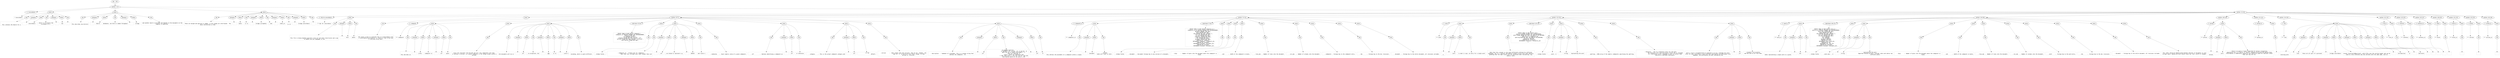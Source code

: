 digraph lpegNode {

node [fontname=Helvetica]
edge [style=dashed]

doc_0 [label="doc - 236"]


doc_0 -> { section_1}
{rank=same; section_1}

section_1 [label="section: 1-14"]


// END RANK doc_0

section_1 -> { header_2 prose_3 prose_4 prose_5 section_6}
{rank=same; header_2 prose_3 prose_4 prose_5 section_6}

header_2 [label="1 : Concordance"]

prose_3 [label="prose"]

prose_4 [label="prose"]

prose_5 [label="prose"]

section_6 [label="section: 15-234"]


// END RANK section_1

header_2 -> leaf_7
leaf_7  [color=Gray,shape=rectangle,fontname=Inconsolata,label="* Concordance"]
// END RANK header_2

prose_3 -> { raw_8 prespace_9 bold_10 raw_11 prespace_12 literal_13 raw_14}
{rank=same; raw_8 prespace_9 bold_10 raw_11 prespace_12 literal_13 raw_14}

raw_8 [label="raw"]

prespace_9 [label="prespace"]

bold_10 [label="bold"]

raw_11 [label="raw"]

prespace_12 [label="prespace"]

literal_13 [label="literal"]

raw_14 [label="raw"]


// END RANK prose_3

raw_8 -> leaf_15
leaf_15  [color=Gray,shape=rectangle,fontname=Inconsolata,label="

  This contains the SQLite for a"]
// END RANK raw_8

prespace_9 -> leaf_16
leaf_16  [color=Gray,shape=rectangle,fontname=Inconsolata,label=" "]
// END RANK prespace_9

bold_10 -> leaf_17
leaf_17  [color=Gray,shape=rectangle,fontname=Inconsolata,label="concordance"]
// END RANK bold_10

raw_11 -> leaf_18
leaf_18  [color=Gray,shape=rectangle,fontname=Inconsolata,label=", which is in essence the
co-product of a"]
// END RANK raw_11

prespace_12 -> leaf_19
leaf_19  [color=Gray,shape=rectangle,fontname=Inconsolata,label=" "]
// END RANK prespace_12

literal_13 -> leaf_20
leaf_20  [color=Gray,shape=rectangle,fontname=Inconsolata,label="Doc"]
// END RANK literal_13

raw_14 -> leaf_21
leaf_21  [color=Gray,shape=rectangle,fontname=Inconsolata,label=".
"]
// END RANK raw_14

prose_4 -> { raw_22 prespace_23 literal_24 raw_25 prespace_26 literal_27 raw_28}
{rank=same; raw_22 prespace_23 literal_24 raw_25 prespace_26 literal_27 raw_28}

raw_22 [label="raw"]

prespace_23 [label="prespace"]

literal_24 [label="literal"]

raw_25 [label="raw"]

prespace_26 [label="prespace"]

literal_27 [label="literal"]

raw_28 [label="raw"]


// END RANK prose_4

raw_22 -> leaf_29
leaf_29  [color=Gray,shape=rectangle,fontname=Inconsolata,label="
This describes two distinct"]
// END RANK raw_22

prespace_23 -> leaf_30
leaf_30  [color=Gray,shape=rectangle,fontname=Inconsolata,label=" "]
// END RANK prespace_23

literal_24 -> leaf_31
leaf_31  [color=Gray,shape=rectangle,fontname=Inconsolata,label="SQLite"]
// END RANK literal_24

raw_25 -> leaf_32
leaf_32  [color=Gray,shape=rectangle,fontname=Inconsolata,label=" databases, one held in common throughout"]
// END RANK raw_25

prespace_26 -> leaf_33
leaf_33  [color=Gray,shape=rectangle,fontname=Inconsolata,label=""]
// END RANK prespace_26

literal_27 -> leaf_34
leaf_34  [color=Gray,shape=rectangle,fontname=Inconsolata,label="bridge"]
// END RANK literal_27

raw_28 -> leaf_35
leaf_35  [color=Gray,shape=rectangle,fontname=Inconsolata,label=" and another which is personal and depends on the documents on the
computer in question.
"]
// END RANK raw_28

prose_5 -> { raw_36 prespace_37 literal_38 raw_39 prespace_40 literal_41 raw_42 prespace_43 literal_44 raw_45 prespace_46 literal_47 raw_48}
{rank=same; raw_36 prespace_37 literal_38 raw_39 prespace_40 literal_41 raw_42 prespace_43 literal_44 raw_45 prespace_46 literal_47 raw_48}

raw_36 [label="raw"]

prespace_37 [label="prespace"]

literal_38 [label="literal"]

raw_39 [label="raw"]

prespace_40 [label="prespace"]

literal_41 [label="literal"]

raw_42 [label="raw"]

prespace_43 [label="prespace"]

literal_44 [label="literal"]

raw_45 [label="raw"]

prespace_46 [label="prespace"]

literal_47 [label="literal"]

raw_48 [label="raw"]


// END RANK prose_5

raw_36 -> leaf_49
leaf_49  [color=Gray,shape=rectangle,fontname=Inconsolata,label="
These are merged and queried in common, so the schema are interleaved.  The
basic distinction is that"]
// END RANK raw_36

prespace_37 -> leaf_50
leaf_50  [color=Gray,shape=rectangle,fontname=Inconsolata,label=" "]
// END RANK prespace_37

literal_38 -> leaf_51
leaf_51  [color=Gray,shape=rectangle,fontname=Inconsolata,label="table"]
// END RANK literal_38

raw_39 -> leaf_52
leaf_52  [color=Gray,shape=rectangle,fontname=Inconsolata,label=" is in"]
// END RANK raw_39

prespace_40 -> leaf_53
leaf_53  [color=Gray,shape=rectangle,fontname=Inconsolata,label=" "]
// END RANK prespace_40

literal_41 -> leaf_54
leaf_54  [color=Gray,shape=rectangle,fontname=Inconsolata,label="bridge.cyclopedia"]
// END RANK literal_41

raw_42 -> leaf_55
leaf_55  [color=Gray,shape=rectangle,fontname=Inconsolata,label=", and"]
// END RANK raw_42

prespace_43 -> leaf_56
leaf_56  [color=Gray,shape=rectangle,fontname=Inconsolata,label=" "]
// END RANK prespace_43

literal_44 -> leaf_57
leaf_57  [color=Gray,shape=rectangle,fontname=Inconsolata,label="table_in"]
// END RANK literal_44

raw_45 -> leaf_58
leaf_58  [color=Gray,shape=rectangle,fontname=Inconsolata,label="
is in"]
// END RANK raw_45

prespace_46 -> leaf_59
leaf_59  [color=Gray,shape=rectangle,fontname=Inconsolata,label=" "]
// END RANK prespace_46

literal_47 -> leaf_60
leaf_60  [color=Gray,shape=rectangle,fontname=Inconsolata,label="bridge.concordance"]
// END RANK literal_47

raw_48 -> leaf_61
leaf_61  [color=Gray,shape=rectangle,fontname=Inconsolata,label=".

"]
// END RANK raw_48

section_6 -> { header_62 prose_63 prose_64 section_65 section_66 section_67 section_68 section_69 section_70 section_71 section_72 section_73 section_74 section_75 section_76 section_77 section_78}
{rank=same; header_62 prose_63 prose_64 section_65 section_66 section_67 section_68 section_69 section_70 section_71 section_72 section_73 section_74 section_75 section_76 section_77 section_78}

header_62 [label="2 : SQL for concordance"]

prose_63 [label="prose"]

prose_64 [label="prose"]

section_65 [label="section: 24-71"]

section_66 [label="section: 72-114"]

section_67 [label="section: 115-153"]

section_68 [label="section: 154-202"]

section_69 [label="section: 203-210"]

section_70 [label="section: 211-213"]

section_71 [label="section: 214-220"]

section_72 [label="section: 221-222"]

section_73 [label="section: 223-224"]

section_74 [label="section: 225-227"]

section_75 [label="section: 228-230"]

section_76 [label="section: 231-232"]

section_77 [label="section: 233-234"]

section_78 [label="section: 235-236"]


// END RANK section_6

header_62 -> leaf_79
leaf_79  [color=Gray,shape=rectangle,fontname=Inconsolata,label="** SQL for concordance"]
// END RANK header_62

prose_63 -> { raw_80 prespace_81 literal_82 raw_83}
{rank=same; raw_80 prespace_81 literal_82 raw_83}

raw_80 [label="raw"]

prespace_81 [label="prespace"]

literal_82 [label="literal"]

raw_83 [label="raw"]


// END RANK prose_63

raw_80 -> leaf_84
leaf_84  [color=Gray,shape=rectangle,fontname=Inconsolata,label="

This file is being handled specially since we lack both transclusion and a way
to handle non-Lua languages in the"]
// END RANK raw_80

prespace_81 -> leaf_85
leaf_85  [color=Gray,shape=rectangle,fontname=Inconsolata,label=" "]
// END RANK prespace_81

literal_82 -> leaf_86
leaf_86  [color=Gray,shape=rectangle,fontname=Inconsolata,label="knit"]
// END RANK literal_82

raw_83 -> leaf_87
leaf_87  [color=Gray,shape=rectangle,fontname=Inconsolata,label=" phase.
"]
// END RANK raw_83

prose_64 -> { raw_88}
{rank=same; raw_88}

raw_88 [label="raw"]


// END RANK prose_64

raw_88 -> leaf_89
leaf_89  [color=Gray,shape=rectangle,fontname=Inconsolata,label="
The luajit script to translate this to [[concordance.orb]
[~/concordance/concordance]] is found at [[sql-strip.lua]
[~~/etc/sql-strip.lua]].
"]
// END RANK raw_88

section_65 -> { header_90 prose_91 prose_92 prose_93 codeblock_94 prose_95 prose_96 prose_97 prose_98 prose_99 prose_100 prose_101}
{rank=same; header_90 prose_91 prose_92 prose_93 codeblock_94 prose_95 prose_96 prose_97 prose_98 prose_99 prose_100 prose_101}

header_90 [label="3 : codepoint"]

prose_91 [label="prose"]

prose_92 [label="prose"]

prose_93 [label="prose"]

codeblock_94 [label="code block 35-44"]

prose_95 [label="prose"]

prose_96 [label="prose"]

prose_97 [label="prose"]

prose_98 [label="prose"]

prose_99 [label="prose"]

prose_100 [label="prose"]

prose_101 [label="prose"]


// END RANK section_65

header_90 -> leaf_102
leaf_102  [color=Gray,shape=rectangle,fontname=Inconsolata,label="*** codepoint"]
// END RANK header_90

prose_91 -> { raw_103 prespace_104 literal_105 raw_106 prespace_107 literal_108 raw_109}
{rank=same; raw_103 prespace_104 literal_105 raw_106 prespace_107 literal_108 raw_109}

raw_103 [label="raw"]

prespace_104 [label="prespace"]

literal_105 [label="literal"]

raw_106 [label="raw"]

prespace_107 [label="prespace"]

literal_108 [label="literal"]

raw_109 [label="raw"]


// END RANK prose_91

raw_103 -> leaf_110
leaf_110  [color=Gray,shape=rectangle,fontname=Inconsolata,label="

This decribes an"]
// END RANK raw_103

prespace_104 -> leaf_111
leaf_111  [color=Gray,shape=rectangle,fontname=Inconsolata,label=" "]
// END RANK prespace_104

literal_105 -> leaf_112
leaf_112  [color=Gray,shape=rectangle,fontname=Inconsolata,label="ortho"]
// END RANK literal_105

raw_106 -> leaf_113
leaf_113  [color=Gray,shape=rectangle,fontname=Inconsolata,label=" codepoint in"]
// END RANK raw_106

prespace_107 -> leaf_114
leaf_114  [color=Gray,shape=rectangle,fontname=Inconsolata,label=" "]
// END RANK prespace_107

literal_108 -> leaf_115
leaf_115  [color=Gray,shape=rectangle,fontname=Inconsolata,label="utf"]
// END RANK literal_108

raw_109 -> leaf_116
leaf_116  [color=Gray,shape=rectangle,fontname=Inconsolata,label=" space.
"]
// END RANK raw_109

prose_92 -> { raw_117}
{rank=same; raw_117}

raw_117 [label="raw"]


// END RANK prose_92

raw_117 -> leaf_118
leaf_118  [color=Gray,shape=rectangle,fontname=Inconsolata,label="
Since this descends from Unicode and will stay compatible with that,
it defines a version, so a given codepoint is not unique except within a
version.
"]
// END RANK raw_117

prose_93 -> { raw_119 prespace_120 literal_121 raw_122 prespace_123 literal_124 raw_125 prespace_126 literal_127 raw_128}
{rank=same; raw_119 prespace_120 literal_121 raw_122 prespace_123 literal_124 raw_125 prespace_126 literal_127 raw_128}

raw_119 [label="raw"]

prespace_120 [label="prespace"]

literal_121 [label="literal"]

raw_122 [label="raw"]

prespace_123 [label="prespace"]

literal_124 [label="literal"]

raw_125 [label="raw"]

prespace_126 [label="prespace"]

literal_127 [label="literal"]

raw_128 [label="raw"]


// END RANK prose_93

raw_119 -> leaf_129
leaf_129  [color=Gray,shape=rectangle,fontname=Inconsolata,label="
Orb documents will be in"]
// END RANK raw_119

prespace_120 -> leaf_130
leaf_130  [color=Gray,shape=rectangle,fontname=Inconsolata,label=" "]
// END RANK prespace_120

literal_121 -> leaf_131
leaf_131  [color=Gray,shape=rectangle,fontname=Inconsolata,label="utf"]
// END RANK literal_121

raw_122 -> leaf_132
leaf_132  [color=Gray,shape=rectangle,fontname=Inconsolata,label=", no exceptions, but"]
// END RANK raw_122

prespace_123 -> leaf_133
leaf_133  [color=Gray,shape=rectangle,fontname=Inconsolata,label=" "]
// END RANK prespace_123

literal_124 -> leaf_134
leaf_134  [color=Gray,shape=rectangle,fontname=Inconsolata,label="ggg"]
// END RANK literal_124

raw_125 -> leaf_135
leaf_135  [color=Gray,shape=rectangle,fontname=Inconsolata,label=" is in"]
// END RANK raw_125

prespace_126 -> leaf_136
leaf_136  [color=Gray,shape=rectangle,fontname=Inconsolata,label=" "]
// END RANK prespace_126

literal_127 -> leaf_137
leaf_137  [color=Gray,shape=rectangle,fontname=Inconsolata,label="Latin-1"]
// END RANK literal_127

raw_128 -> leaf_138
leaf_138  [color=Gray,shape=rectangle,fontname=Inconsolata,label="
encoding, which is quite different.
"]
// END RANK raw_128

codeblock_94 -> leaf_139
leaf_139  [color=Gray,shape=rectangle,fontname=Inconsolata,label="CREATE TABLE IF NOT EXISTS codepoint (
   codepoint_id INTEGER PRIMARY KEY AUTOINCREMENT,
   codevalue NOT NULL,
   utf INTEGER default 1,
   category STRING NOT NULL DEFAULT 'utf',
   version STRING NOT NULL DEFAULT 'official',
   destription STRING NOT NULL,
);"]
// END RANK codeblock_94

prose_95 -> { raw_140}
{rank=same; raw_140}

raw_140 [label="raw"]


// END RANK prose_95

raw_140 -> leaf_141
leaf_141  [color=Gray,shape=rectangle,fontname=Inconsolata,label="
- Schema fields :
"]
// END RANK raw_140

prose_96 -> { raw_142 prespace_143 literal_144 raw_145 prespace_146 literal_147 raw_148}
{rank=same; raw_142 prespace_143 literal_144 raw_145 prespace_146 literal_147 raw_148}

raw_142 [label="raw"]

prespace_143 [label="prespace"]

literal_144 [label="literal"]

raw_145 [label="raw"]

prespace_146 [label="prespace"]

literal_147 [label="literal"]

raw_148 [label="raw"]


// END RANK prose_96

raw_142 -> leaf_149
leaf_149  [color=Gray,shape=rectangle,fontname=Inconsolata,label="
   - codepoint_id :  Primary key for codepoint.
                     Note that this includes more code schemes than just
                    "]
// END RANK raw_142

prespace_143 -> leaf_150
leaf_150  [color=Gray,shape=rectangle,fontname=Inconsolata,label=" "]
// END RANK prespace_143

literal_144 -> leaf_151
leaf_151  [color=Gray,shape=rectangle,fontname=Inconsolata,label="utf"]
// END RANK literal_144

raw_145 -> leaf_152
leaf_152  [color=Gray,shape=rectangle,fontname=Inconsolata,label=", we intend to represent e.g."]
// END RANK raw_145

prespace_146 -> leaf_153
leaf_153  [color=Gray,shape=rectangle,fontname=Inconsolata,label=" "]
// END RANK prespace_146

literal_147 -> leaf_154
leaf_154  [color=Gray,shape=rectangle,fontname=Inconsolata,label="EBCDIC"]
// END RANK literal_147

raw_148 -> leaf_155
leaf_155  [color=Gray,shape=rectangle,fontname=Inconsolata,label=" and =Latin-1.
"]
// END RANK raw_148

prose_97 -> { raw_156}
{rank=same; raw_156}

raw_156 [label="raw"]


// END RANK prose_97

raw_156 -> leaf_157
leaf_157  [color=Gray,shape=rectangle,fontname=Inconsolata,label="
   - codevalue    :  Exact numeric value of a given codepoint.
"]
// END RANK raw_156

prose_98 -> { raw_158 prespace_159 literal_160 raw_161}
{rank=same; raw_158 prespace_159 literal_160 raw_161}

raw_158 [label="raw"]

prespace_159 [label="prespace"]

literal_160 [label="literal"]

raw_161 [label="raw"]


// END RANK prose_98

raw_158 -> leaf_162
leaf_162  [color=Gray,shape=rectangle,fontname=Inconsolata,label="
   - utf          :  Boolean identifying a codepoint as"]
// END RANK raw_158

prespace_159 -> leaf_163
leaf_163  [color=Gray,shape=rectangle,fontname=Inconsolata,label=" "]
// END RANK prespace_159

literal_160 -> leaf_164
leaf_164  [color=Gray,shape=rectangle,fontname=Inconsolata,label="utf"]
// END RANK literal_160

raw_161 -> leaf_165
leaf_165  [color=Gray,shape=rectangle,fontname=Inconsolata,label=" or otherwise.
"]
// END RANK raw_161

prose_99 -> { raw_166 prespace_167 literal_168 raw_169}
{rank=same; raw_166 prespace_167 literal_168 raw_169}

raw_166 [label="raw"]

prespace_167 [label="prespace"]

literal_168 [label="literal"]

raw_169 [label="raw"]


// END RANK prose_99

raw_166 -> leaf_170
leaf_170  [color=Gray,shape=rectangle,fontname=Inconsolata,label="
   - category     :  This is the actual codepoint category and"]
// END RANK raw_166

prespace_167 -> leaf_171
leaf_171  [color=Gray,shape=rectangle,fontname=Inconsolata,label=" "]
// END RANK prespace_167

literal_168 -> leaf_172
leaf_172  [color=Gray,shape=rectangle,fontname=Inconsolata,label="utf"]
// END RANK literal_168

raw_169 -> leaf_173
leaf_173  [color=Gray,shape=rectangle,fontname=Inconsolata,label=" is the
                     default.
"]
// END RANK raw_169

prose_100 -> { raw_174}
{rank=same; raw_174}

raw_174 [label="raw"]


// END RANK prose_100

raw_174 -> leaf_175
leaf_175  [color=Gray,shape=rectangle,fontname=Inconsolata,label="
   - version      :  Some schema come with versions, many do not. Example, the
                     code for 'a' in ASCII/utf will never change, so that
                     version is 'official'.
"]
// END RANK raw_174

prose_101 -> { raw_176 prespace_177 literal_178 raw_179 prespace_180 literal_181 raw_182}
{rank=same; raw_176 prespace_177 literal_178 raw_179 prespace_180 literal_181 raw_182}

raw_176 [label="raw"]

prespace_177 [label="prespace"]

literal_178 [label="literal"]

raw_179 [label="raw"]

prespace_180 [label="prespace"]

literal_181 [label="literal"]

raw_182 [label="raw"]


// END RANK prose_101

raw_176 -> leaf_183
leaf_183  [color=Gray,shape=rectangle,fontname=Inconsolata,label="
   - description  :  Somewhat of a misnomer, this is a unique string that
                     defines the codepoint.  In"]
// END RANK raw_176

prespace_177 -> leaf_184
leaf_184  [color=Gray,shape=rectangle,fontname=Inconsolata,label=" "]
// END RANK prespace_177

literal_178 -> leaf_185
leaf_185  [color=Gray,shape=rectangle,fontname=Inconsolata,label="utf"]
// END RANK literal_178

raw_179 -> leaf_186
leaf_186  [color=Gray,shape=rectangle,fontname=Inconsolata,label=" an example would be
                     «∞ INFINITY utf: U+221E, utf: E2 88 9E». ¶
                     Note the use of double guillemets: «»,
                     they are required. ¶
                     Latin-1 would say something like
                     «¬ NOT SIGN Latin-1: etc» but the not sign and
                     description would all be Latin-1, not"]
// END RANK raw_179

prespace_180 -> leaf_187
leaf_187  [color=Gray,shape=rectangle,fontname=Inconsolata,label=" "]
// END RANK prespace_180

literal_181 -> leaf_188
leaf_188  [color=Gray,shape=rectangle,fontname=Inconsolata,label="utf"]
// END RANK literal_181

raw_182 -> leaf_189
leaf_189  [color=Gray,shape=rectangle,fontname=Inconsolata,label=".¶
"]
// END RANK raw_182

section_66 -> { header_190 prose_191 codeblock_192 prose_193 prose_194 prose_195 prose_196 prose_197 prose_198 prose_199 prose_200 prose_201}
{rank=same; header_190 prose_191 codeblock_192 prose_193 prose_194 prose_195 prose_196 prose_197 prose_198 prose_199 prose_200 prose_201}

header_190 [label="3 : codepoint_in"]

prose_191 [label="prose"]

codeblock_192 [label="code block 77-94"]

prose_193 [label="prose"]

prose_194 [label="prose"]

prose_195 [label="prose"]

prose_196 [label="prose"]

prose_197 [label="prose"]

prose_198 [label="prose"]

prose_199 [label="prose"]

prose_200 [label="prose"]

prose_201 [label="prose"]


// END RANK section_66

header_190 -> leaf_202
leaf_202  [color=Gray,shape=rectangle,fontname=Inconsolata,label="*** codepoint_in"]
// END RANK header_190

prose_191 -> { raw_203 prespace_204 literal_205 raw_206}
{rank=same; raw_203 prespace_204 literal_205 raw_206}

raw_203 [label="raw"]

prespace_204 [label="prespace"]

literal_205 [label="literal"]

raw_206 [label="raw"]


// END RANK prose_191

raw_203 -> leaf_207
leaf_207  [color=Gray,shape=rectangle,fontname=Inconsolata,label="

This defines the placement of a codepoint within a single"]
// END RANK raw_203

prespace_204 -> leaf_208
leaf_208  [color=Gray,shape=rectangle,fontname=Inconsolata,label=" "]
// END RANK prespace_204

literal_205 -> leaf_209
leaf_209  [color=Gray,shape=rectangle,fontname=Inconsolata,label="document"]
// END RANK literal_205

raw_206 -> leaf_210
leaf_210  [color=Gray,shape=rectangle,fontname=Inconsolata,label=", another
table we'll get to later.
"]
// END RANK raw_206

codeblock_192 -> leaf_211
leaf_211  [color=Gray,shape=rectangle,fontname=Inconsolata,label="CREATE TABLE IF NOT EXISTS codepoint_in (
   codepoint_in_id INTEGER PRIMARY KEY AUTOINCREMENT,
   document UNIQUE, NOT NULL,
   disp INTEGER NOT NULL,
   wid INTEGER NOT NULL DEFAULT 1,
   line_num INTEGER NOT NULL,
   col_num INTEGER NOT NULL,
   codepoint INTEGER NOT NULL,
   doc INTEGER NOT NULL,
   document INTEGER NOT NULL,
   FOREIGN KEY codepoint
      REFERENCES codepoint (codepoint_id),
   FOREIGN KEY document
      REFERENCES document (document_id),
   FOREIGN KEY document
      REFERENCES document (document_id),"]
// END RANK codeblock_192

prose_193 -> { raw_212}
{rank=same; raw_212}

raw_212 [label="raw"]


// END RANK prose_193

raw_212 -> leaf_213
leaf_213  [color=Gray,shape=rectangle,fontname=Inconsolata,label="
- Schema fields
"]
// END RANK raw_212

prose_194 -> { raw_214}
{rank=same; raw_214}

raw_214 [label="raw"]


// END RANK prose_194

raw_214 -> leaf_215
leaf_215  [color=Gray,shape=rectangle,fontname=Inconsolata,label="
   - document  :  Doccument foreign key to one version of a document.
"]
// END RANK raw_214

prose_195 -> { raw_216}
{rank=same; raw_216}

raw_216 [label="raw"]


// END RANK prose_195

raw_216 -> leaf_217
leaf_217  [color=Gray,shape=rectangle,fontname=Inconsolata,label="
   - disp      :  Number of bytes into the document where the codepoint is
                  found.
"]
// END RANK raw_216

prose_196 -> { raw_218}
{rank=same; raw_218}

raw_218 [label="raw"]


// END RANK prose_196

raw_218 -> leaf_219
leaf_219  [color=Gray,shape=rectangle,fontname=Inconsolata,label="
   - wid       :  Width of the codepoint in bytes.
"]
// END RANK raw_218

prose_197 -> { raw_220}
{rank=same; raw_220}

raw_220 [label="raw"]


// END RANK prose_197

raw_220 -> leaf_221
leaf_221  [color=Gray,shape=rectangle,fontname=Inconsolata,label="
   - line_num  :  Number of lines into the document.
"]
// END RANK raw_220

prose_198 -> { raw_222}
{rank=same; raw_222}

raw_222 [label="raw"]


// END RANK prose_198

raw_222 -> leaf_223
leaf_223  [color=Gray,shape=rectangle,fontname=Inconsolata,label="
   - col_num   :  Number of columns into the document.
"]
// END RANK raw_222

prose_199 -> { raw_224}
{rank=same; raw_224}

raw_224 [label="raw"]


// END RANK prose_199

raw_224 -> leaf_225
leaf_225  [color=Gray,shape=rectangle,fontname=Inconsolata,label="
   - codepoint :  Foreign key to the codepoint entry.
"]
// END RANK raw_224

prose_200 -> { raw_226}
{rank=same; raw_226}

raw_226 [label="raw"]


// END RANK prose_200

raw_226 -> leaf_227
leaf_227  [color=Gray,shape=rectangle,fontname=Inconsolata,label="
   - doc       :  Foreign key to the doc (revision).
"]
// END RANK raw_226

prose_201 -> { raw_228}
{rank=same; raw_228}

raw_228 [label="raw"]


// END RANK prose_201

raw_228 -> leaf_229
leaf_229  [color=Gray,shape=rectangle,fontname=Inconsolata,label="
   - document  :  Foreign key to the entire document, all revisions included.
"]
// END RANK raw_228

section_67 -> { header_230 prose_231 prose_232 codeblock_233 prose_234 prose_235 prose_236 prose_237 prose_238}
{rank=same; header_230 prose_231 prose_232 codeblock_233 prose_234 prose_235 prose_236 prose_237 prose_238}

header_230 [label="3 : word"]

prose_231 [label="prose"]

prose_232 [label="prose"]

codeblock_233 [label="code block 124-134"]

prose_234 [label="prose"]

prose_235 [label="prose"]

prose_236 [label="prose"]

prose_237 [label="prose"]

prose_238 [label="prose"]


// END RANK section_67

header_230 -> leaf_239
leaf_239  [color=Gray,shape=rectangle,fontname=Inconsolata,label="*** word"]
// END RANK header_230

prose_231 -> { raw_240 prespace_241 literal_242 raw_243}
{rank=same; raw_240 prespace_241 literal_242 raw_243}

raw_240 [label="raw"]

prespace_241 [label="prespace"]

literal_242 [label="literal"]

raw_243 [label="raw"]


// END RANK prose_231

raw_240 -> leaf_244
leaf_244  [color=Gray,shape=rectangle,fontname=Inconsolata,label="

A"]
// END RANK raw_240

prespace_241 -> leaf_245
leaf_245  [color=Gray,shape=rectangle,fontname=Inconsolata,label=" "]
// END RANK prespace_241

literal_242 -> leaf_246
leaf_246  [color=Gray,shape=rectangle,fontname=Inconsolata,label="word"]
// END RANK literal_242

raw_243 -> leaf_247
leaf_247  [color=Gray,shape=rectangle,fontname=Inconsolata,label=" is what is says, an entry for a single word.
"]
// END RANK raw_243

prose_232 -> { raw_248}
{rank=same; raw_248}

raw_248 [label="raw"]


// END RANK prose_232

raw_248 -> leaf_249
leaf_249  [color=Gray,shape=rectangle,fontname=Inconsolata,label="
Note that this concept is very much differently defined for different
languages, but it's coherent and modular enough to work with them smoothly,
granting that the name itself will be inaccurate when considering, say,
Semitic roots.
"]
// END RANK raw_248

codeblock_233 -> leaf_250
leaf_250  [color=Gray,shape=rectangle,fontname=Inconsolata,label="CREATE TABLE IF NOT EXISTS word (
   word_id INTEGER PRIMARY KEY AUTOINCREMENT,
   word STRING UNIQUE NOT NULL ON CONFLICT DO NOTHING,
   -- JSON array of codepoint_ids
   spelling BLOB NOT NULL ON CONFLICT DO NOTHING,
   thesaurus INTEGER,
   FOREIGN KEY thesaurus
      REFERENCES thesaurus (thesaurus_id)
);"]
// END RANK codeblock_233

prose_234 -> { raw_251}
{rank=same; raw_251}

raw_251 [label="raw"]


// END RANK prose_234

raw_251 -> leaf_252
leaf_252  [color=Gray,shape=rectangle,fontname=Inconsolata,label="
- Schema fields
"]
// END RANK raw_251

prose_235 -> { raw_253 prespace_254 bold_255 raw_256}
{rank=same; raw_253 prespace_254 bold_255 raw_256}

raw_253 [label="raw"]

prespace_254 [label="prespace"]

bold_255 [label="bold"]

raw_256 [label="raw"]


// END RANK prose_235

raw_253 -> leaf_257
leaf_257  [color=Gray,shape=rectangle,fontname=Inconsolata,label="
   - word : A"]
// END RANK raw_253

prespace_254 -> leaf_258
leaf_258  [color=Gray,shape=rectangle,fontname=Inconsolata,label=" "]
// END RANK prespace_254

bold_255 -> leaf_259
leaf_259  [color=Gray,shape=rectangle,fontname=Inconsolata,label="string"]
// END RANK bold_255

raw_256 -> leaf_260
leaf_260  [color=Gray,shape=rectangle,fontname=Inconsolata,label=" representing the word.
"]
// END RANK raw_256

prose_236 -> { raw_261}
{rank=same; raw_261}

raw_261 [label="raw"]


// END RANK prose_236

raw_261 -> leaf_262
leaf_262  [color=Gray,shape=rectangle,fontname=Inconsolata,label="
   - spelling : JSON array of the numeric codepoints specifying the spelling.
"]
// END RANK raw_261

prose_237 -> { raw_263}
{rank=same; raw_263}

raw_263 [label="raw"]


// END RANK prose_237

raw_263 -> leaf_264
leaf_264  [color=Gray,shape=rectangle,fontname=Inconsolata,label="
   - thesaurus :  Key to a thesaurus entry for the word.
                  The thesaurus will have dictionary fields and is intended
                  for translation across languages as well as within them.
                  Basically a personal wiktionary.

"]
// END RANK raw_263

prose_238 -> { raw_265 prespace_266 literal_267 raw_268}
{rank=same; raw_265 prespace_266 literal_267 raw_268}

raw_265 [label="raw"]

prespace_266 [label="prespace"]

literal_267 [label="literal"]

raw_268 [label="raw"]


// END RANK prose_238

raw_265 -> leaf_269
leaf_269  [color=Gray,shape=rectangle,fontname=Inconsolata,label="
word is fairly straightforward to populate as we go, although the exact
rules for what constitutes a word and what punctuation and whitespace vary
somewhat, the differences are well defined by the"]
// END RANK raw_265

prespace_266 -> leaf_270
leaf_270  [color=Gray,shape=rectangle,fontname=Inconsolata,label=" "]
// END RANK prespace_266

literal_267 -> leaf_271
leaf_271  [color=Gray,shape=rectangle,fontname=Inconsolata,label="utf"]
// END RANK literal_267

raw_268 -> leaf_272
leaf_272  [color=Gray,shape=rectangle,fontname=Inconsolata,label=" standard, wo we merely
 aad new ones as we find them.

"]
// END RANK raw_268

section_68 -> { header_273 prose_274 codeblock_275 prose_276 prose_277 prose_278 prose_279 prose_280 prose_281 prose_282 prose_283 prose_284 prose_285}
{rank=same; header_273 prose_274 codeblock_275 prose_276 prose_277 prose_278 prose_279 prose_280 prose_281 prose_282 prose_283 prose_284 prose_285}

header_273 [label="3 : word_in"]

prose_274 [label="prose"]

codeblock_275 [label="code block 158-175"]

prose_276 [label="prose"]

prose_277 [label="prose"]

prose_278 [label="prose"]

prose_279 [label="prose"]

prose_280 [label="prose"]

prose_281 [label="prose"]

prose_282 [label="prose"]

prose_283 [label="prose"]

prose_284 [label="prose"]

prose_285 [label="prose"]


// END RANK section_68

header_273 -> leaf_286
leaf_286  [color=Gray,shape=rectangle,fontname=Inconsolata,label="*** word_in"]
// END RANK header_273

prose_274 -> { raw_287 prespace_288 literal_289 raw_290}
{rank=same; raw_287 prespace_288 literal_289 raw_290}

raw_287 [label="raw"]

prespace_288 [label="prespace"]

literal_289 [label="literal"]

raw_290 [label="raw"]


// END RANK prose_274

raw_287 -> leaf_291
leaf_291  [color=Gray,shape=rectangle,fontname=Inconsolata,label="

Table representing a single word in a given"]
// END RANK raw_287

prespace_288 -> leaf_292
leaf_292  [color=Gray,shape=rectangle,fontname=Inconsolata,label=" "]
// END RANK prespace_288

literal_289 -> leaf_293
leaf_293  [color=Gray,shape=rectangle,fontname=Inconsolata,label="Doc"]
// END RANK literal_289

raw_290 -> leaf_294
leaf_294  [color=Gray,shape=rectangle,fontname=Inconsolata,label=".
"]
// END RANK raw_290

codeblock_275 -> leaf_295
leaf_295  [color=Gray,shape=rectangle,fontname=Inconsolata,label="CREATE TABLE IF NOT EXISTS word_in (
   word_in_id INTEGER PRIMARY KEY AUTOINCREMENT,
   word_repr STRING NOT NULL,
   disp INTEGER NOT NULL,
   wid INTEGER NOT NULL DEFAULT 1,
   line_num INTEGER NOT NULL,
   col_num INTEGER NOT NULL,
   word INTEGER,
   doc INTEGER,
   document INTEGER,
   FOREIGN KEY word
      REFERENCES word (word_id),
   FOREIGN KEY doc
      REFERENCE doc (doc_id)
   FOREIGN KEY document
      REFERENCES document (document_id),"]
// END RANK codeblock_275

prose_276 -> { raw_296}
{rank=same; raw_296}

raw_296 [label="raw"]


// END RANK prose_276

raw_296 -> leaf_297
leaf_297  [color=Gray,shape=rectangle,fontname=Inconsolata,label="
- Schema fields
"]
// END RANK raw_296

prose_277 -> { raw_298 prespace_299 bold_300 raw_301}
{rank=same; raw_298 prespace_299 bold_300 raw_301}

raw_298 [label="raw"]

prespace_299 [label="prespace"]

bold_300 [label="bold"]

raw_301 [label="raw"]


// END RANK prose_277

raw_298 -> leaf_302
leaf_302  [color=Gray,shape=rectangle,fontname=Inconsolata,label="
   - word_repr :  A"]
// END RANK raw_298

prespace_299 -> leaf_303
leaf_303  [color=Gray,shape=rectangle,fontname=Inconsolata,label=" "]
// END RANK prespace_299

bold_300 -> leaf_304
leaf_304  [color=Gray,shape=rectangle,fontname=Inconsolata,label="string"]
// END RANK bold_300

raw_301 -> leaf_305
leaf_305  [color=Gray,shape=rectangle,fontname=Inconsolata,label=" representing the word.
                  Important because we don't consider zebra and zebras two
                  different words.
"]
// END RANK raw_301

prose_278 -> { raw_306}
{rank=same; raw_306}

raw_306 [label="raw"]


// END RANK prose_278

raw_306 -> leaf_307
leaf_307  [color=Gray,shape=rectangle,fontname=Inconsolata,label="
   - disp      :  Number of bytes into the document where the codepoint is
                  found.
"]
// END RANK raw_306

prose_279 -> { raw_308}
{rank=same; raw_308}

raw_308 [label="raw"]


// END RANK prose_279

raw_308 -> leaf_309
leaf_309  [color=Gray,shape=rectangle,fontname=Inconsolata,label="
   - wid       :  Width of the codepoint in bytes.
"]
// END RANK raw_308

prose_280 -> { raw_310}
{rank=same; raw_310}

raw_310 [label="raw"]


// END RANK prose_280

raw_310 -> leaf_311
leaf_311  [color=Gray,shape=rectangle,fontname=Inconsolata,label="
   - line_num  :  Number of lines into the document.
"]
// END RANK raw_310

prose_281 -> { raw_312}
{rank=same; raw_312}

raw_312 [label="raw"]


// END RANK prose_281

raw_312 -> leaf_313
leaf_313  [color=Gray,shape=rectangle,fontname=Inconsolata,label="
   - col_num   :  Number of columns into the document.
"]
// END RANK raw_312

prose_282 -> { raw_314}
{rank=same; raw_314}

raw_314 [label="raw"]


// END RANK prose_282

raw_314 -> leaf_315
leaf_315  [color=Gray,shape=rectangle,fontname=Inconsolata,label="
   - word      :  Foreign key to the word entry.
"]
// END RANK raw_314

prose_283 -> { raw_316}
{rank=same; raw_316}

raw_316 [label="raw"]


// END RANK prose_283

raw_316 -> leaf_317
leaf_317  [color=Gray,shape=rectangle,fontname=Inconsolata,label="
   - doc       :  Foreign key to the doc (revision).
"]
// END RANK raw_316

prose_284 -> { raw_318}
{rank=same; raw_318}

raw_318 [label="raw"]


// END RANK prose_284

raw_318 -> leaf_319
leaf_319  [color=Gray,shape=rectangle,fontname=Inconsolata,label="
   - document  :  Foreign key to the entire document, all revisions included.

"]
// END RANK raw_318

prose_285 -> { raw_320}
{rank=same; raw_320}

raw_320 [label="raw"]


// END RANK prose_285

raw_320 -> leaf_321
leaf_321  [color=Gray,shape=rectangle,fontname=Inconsolata,label="
This table should be deduplicated between editions of documents to save
storage space; adding one word should cause one line's worth of changes.

"]
// END RANK raw_320

section_69 -> { header_322 prose_323}
{rank=same; header_322 prose_323}

header_322 [label="3 : phrase"]

prose_323 [label="prose"]


// END RANK section_69

header_322 -> leaf_324
leaf_324  [color=Gray,shape=rectangle,fontname=Inconsolata,label="*** phrase"]
// END RANK header_322

prose_323 -> { raw_325 prespace_326 literal_327 raw_328}
{rank=same; raw_325 prespace_326 literal_327 raw_328}

raw_325 [label="raw"]

prespace_326 [label="prespace"]

literal_327 [label="literal"]

raw_328 [label="raw"]


// END RANK prose_323

raw_325 -> leaf_329
leaf_329  [color=Gray,shape=rectangle,fontname=Inconsolata,label="

Unlike"]
// END RANK raw_325

prespace_326 -> leaf_330
leaf_330  [color=Gray,shape=rectangle,fontname=Inconsolata,label=" "]
// END RANK prespace_326

literal_327 -> leaf_331
leaf_331  [color=Gray,shape=rectangle,fontname=Inconsolata,label="word"]
// END RANK literal_327

raw_328 -> leaf_332
leaf_332  [color=Gray,shape=rectangle,fontname=Inconsolata,label=" there's no good or linear algorithm for phrase recognition,
populating this is a matter of natural languag processing and making these
concordances is moderately expensive and should be saved for editions rather
than just any orb run.

"]
// END RANK raw_328

section_70 -> { header_333 prose_334}
{rank=same; header_333 prose_334}

header_333 [label="3 : phrase_in"]

prose_334 [label="prose"]


// END RANK section_70

header_333 -> leaf_335
leaf_335  [color=Gray,shape=rectangle,fontname=Inconsolata,label="*** phrase_in"]
// END RANK header_333

prose_334 -> { raw_336}
{rank=same; raw_336}

raw_336 [label="raw"]


// END RANK prose_334

raw_336 -> leaf_337
leaf_337  [color=Gray,shape=rectangle,fontname=Inconsolata,label="

"]
// END RANK raw_336

section_71 -> { header_338 prose_339}
{rank=same; header_338 prose_339}

header_338 [label="3 : line"]

prose_339 [label="prose"]


// END RANK section_71

header_338 -> leaf_340
leaf_340  [color=Gray,shape=rectangle,fontname=Inconsolata,label="*** line"]
// END RANK header_338

prose_339 -> { raw_341 prespace_342 literal_343 raw_344 prespace_345 literal_346 raw_347 prespace_348 literal_349 raw_350 prespace_351 literal_352 raw_353}
{rank=same; raw_341 prespace_342 literal_343 raw_344 prespace_345 literal_346 raw_347 prespace_348 literal_349 raw_350 prespace_351 literal_352 raw_353}

raw_341 [label="raw"]

prespace_342 [label="prespace"]

literal_343 [label="literal"]

raw_344 [label="raw"]

prespace_345 [label="prespace"]

literal_346 [label="literal"]

raw_347 [label="raw"]

prespace_348 [label="prespace"]

literal_349 [label="literal"]

raw_350 [label="raw"]

prespace_351 [label="prespace"]

literal_352 [label="literal"]

raw_353 [label="raw"]


// END RANK prose_339

raw_341 -> leaf_354
leaf_354  [color=Gray,shape=rectangle,fontname=Inconsolata,label="

Starting with"]
// END RANK raw_341

prespace_342 -> leaf_355
leaf_355  [color=Gray,shape=rectangle,fontname=Inconsolata,label=" "]
// END RANK prespace_342

literal_343 -> leaf_356
leaf_356  [color=Gray,shape=rectangle,fontname=Inconsolata,label="line"]
// END RANK literal_343

raw_344 -> leaf_357
leaf_357  [color=Gray,shape=rectangle,fontname=Inconsolata,label=" these are all part of a personal"]
// END RANK raw_344

prespace_345 -> leaf_358
leaf_358  [color=Gray,shape=rectangle,fontname=Inconsolata,label=" "]
// END RANK prespace_345

literal_346 -> leaf_359
leaf_359  [color=Gray,shape=rectangle,fontname=Inconsolata,label="bridge.concordance"]
// END RANK literal_346

raw_347 -> leaf_360
leaf_360  [color=Gray,shape=rectangle,fontname=Inconsolata,label=",
except [[section][@#section]], which only uses the section header and can be
used to cross-reference any two sections with the same name, such as"]
// END RANK raw_347

prespace_348 -> leaf_361
leaf_361  [color=Gray,shape=rectangle,fontname=Inconsolata,label=""]
// END RANK prespace_348

literal_349 -> leaf_362
leaf_362  [color=Gray,shape=rectangle,fontname=Inconsolata,label="Introduction"]
// END RANK literal_349

raw_350 -> leaf_363
leaf_363  [color=Gray,shape=rectangle,fontname=Inconsolata,label=" or"]
// END RANK raw_350

prespace_351 -> leaf_364
leaf_364  [color=Gray,shape=rectangle,fontname=Inconsolata,label=" "]
// END RANK prespace_351

literal_352 -> leaf_365
leaf_365  [color=Gray,shape=rectangle,fontname=Inconsolata,label="Rationale"]
// END RANK literal_352

raw_353 -> leaf_366
leaf_366  [color=Gray,shape=rectangle,fontname=Inconsolata,label=".
"]
// END RANK raw_353

section_72 -> { header_367 prose_368}
{rank=same; header_367 prose_368}

header_367 [label="3 : line_in"]

prose_368 [label="prose"]


// END RANK section_72

header_367 -> leaf_369
leaf_369  [color=Gray,shape=rectangle,fontname=Inconsolata,label="*** line_in"]
// END RANK header_367

prose_368 -> { raw_370}
{rank=same; raw_370}

raw_370 [label="raw"]


// END RANK prose_368

raw_370 -> leaf_371
leaf_371  [color=Gray,shape=rectangle,fontname=Inconsolata,label="
"]
// END RANK raw_370

section_73 -> { header_372 prose_373}
{rank=same; header_372 prose_373}

header_372 [label="3 : sentence"]

prose_373 [label="prose"]


// END RANK section_73

header_372 -> leaf_374
leaf_374  [color=Gray,shape=rectangle,fontname=Inconsolata,label="*** sentence"]
// END RANK header_372

prose_373 -> { raw_375}
{rank=same; raw_375}

raw_375 [label="raw"]


// END RANK prose_373

raw_375 -> leaf_376
leaf_376  [color=Gray,shape=rectangle,fontname=Inconsolata,label="
"]
// END RANK raw_375

section_74 -> { header_377 prose_378}
{rank=same; header_377 prose_378}

header_377 [label="3 : sentence_in"]

prose_378 [label="prose"]


// END RANK section_74

header_377 -> leaf_379
leaf_379  [color=Gray,shape=rectangle,fontname=Inconsolata,label="*** sentence_in"]
// END RANK header_377

prose_378 -> { raw_380}
{rank=same; raw_380}

raw_380 [label="raw"]


// END RANK prose_378

raw_380 -> leaf_381
leaf_381  [color=Gray,shape=rectangle,fontname=Inconsolata,label="

"]
// END RANK raw_380

section_75 -> { header_382 prose_383}
{rank=same; header_382 prose_383}

header_382 [label="3 : block"]

prose_383 [label="prose"]


// END RANK section_75

header_382 -> leaf_384
leaf_384  [color=Gray,shape=rectangle,fontname=Inconsolata,label="*** block"]
// END RANK header_382

prose_383 -> { raw_385}
{rank=same; raw_385}

raw_385 [label="raw"]


// END RANK prose_383

raw_385 -> leaf_386
leaf_386  [color=Gray,shape=rectangle,fontname=Inconsolata,label="

"]
// END RANK raw_385

section_76 -> { header_387 prose_388}
{rank=same; header_387 prose_388}

header_387 [label="3 : block_in"]

prose_388 [label="prose"]


// END RANK section_76

header_387 -> leaf_389
leaf_389  [color=Gray,shape=rectangle,fontname=Inconsolata,label="*** block_in"]
// END RANK header_387

prose_388 -> { raw_390}
{rank=same; raw_390}

raw_390 [label="raw"]


// END RANK prose_388

raw_390 -> leaf_391
leaf_391  [color=Gray,shape=rectangle,fontname=Inconsolata,label="
"]
// END RANK raw_390

section_77 -> { header_392 prose_393}
{rank=same; header_392 prose_393}

header_392 [label="3 : section"]

prose_393 [label="prose"]


// END RANK section_77

header_392 -> leaf_394
leaf_394  [color=Gray,shape=rectangle,fontname=Inconsolata,label="*** section"]
// END RANK header_392

prose_393 -> { raw_395}
{rank=same; raw_395}

raw_395 [label="raw"]


// END RANK prose_393

raw_395 -> leaf_396
leaf_396  [color=Gray,shape=rectangle,fontname=Inconsolata,label="
"]
// END RANK raw_395

section_78 -> { header_397 prose_398}
{rank=same; header_397 prose_398}

header_397 [label="3 : section_in"]

prose_398 [label="prose"]


// END RANK section_78

header_397 -> leaf_399
leaf_399  [color=Gray,shape=rectangle,fontname=Inconsolata,label="*** section_in"]
// END RANK header_397

prose_398 -> { raw_400}
{rank=same; raw_400}

raw_400 [label="raw"]


// END RANK prose_398

raw_400 -> leaf_401
leaf_401  [color=Gray,shape=rectangle,fontname=Inconsolata,label="
"]
// END RANK raw_400


}
